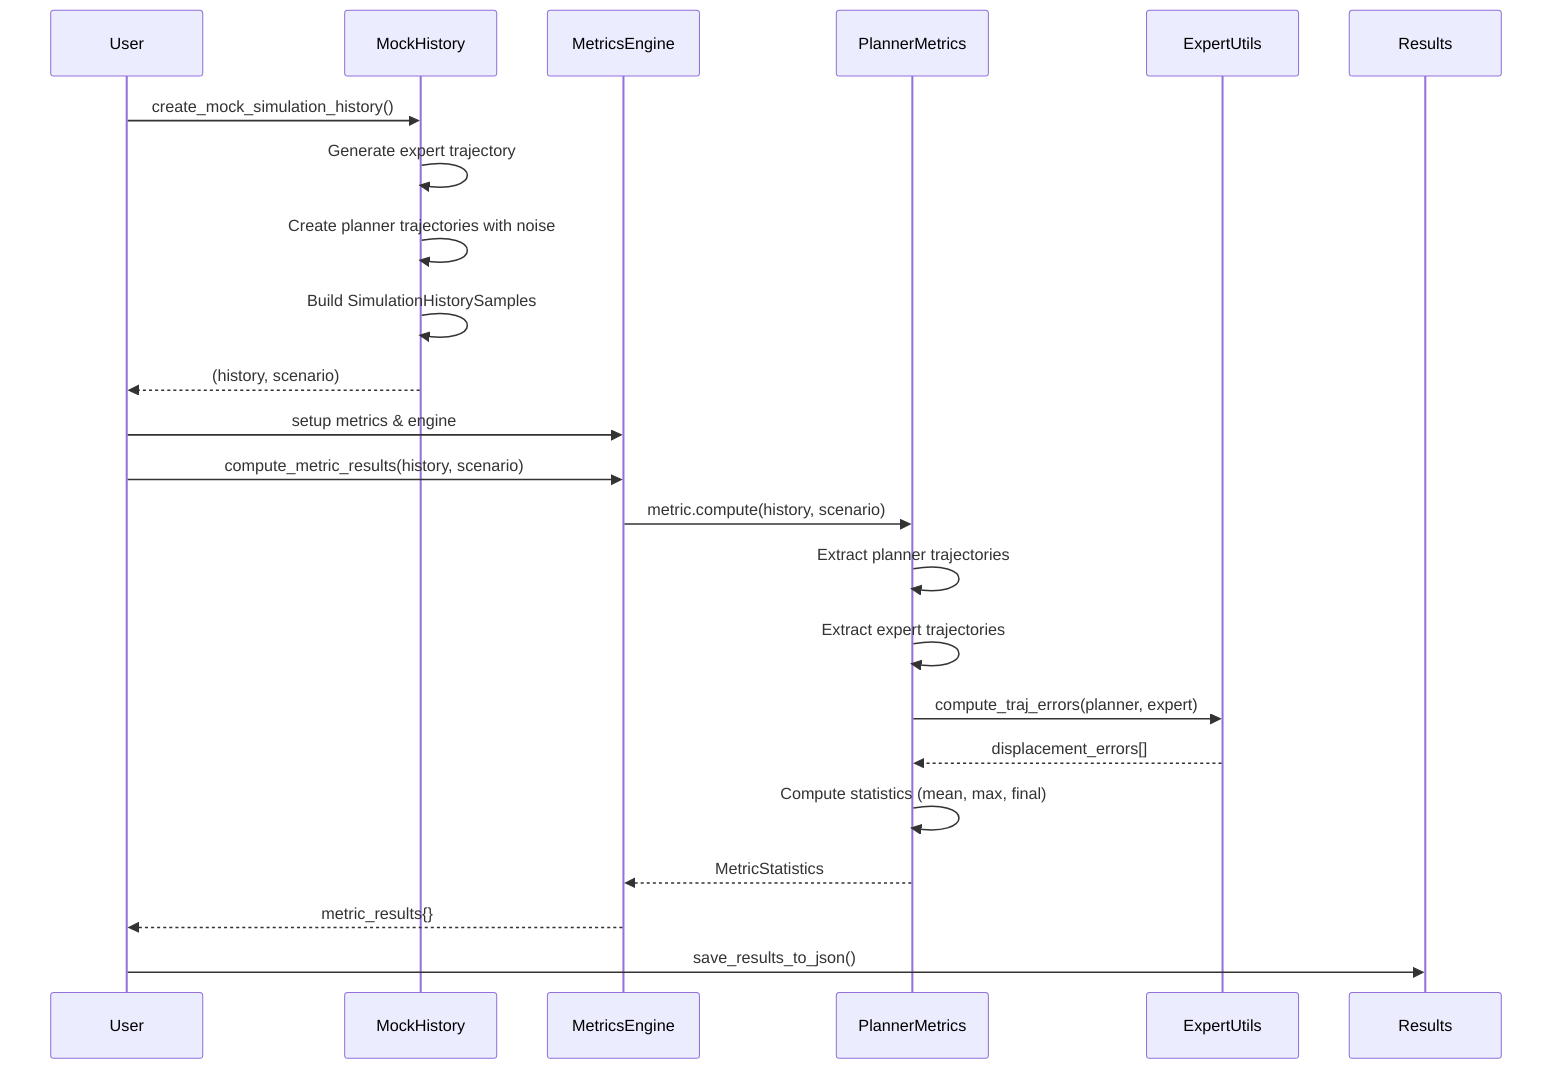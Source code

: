 sequenceDiagram
    participant U as User
    participant MH as MockHistory
    participant ME as MetricsEngine
    participant PM as PlannerMetrics
    participant EU as ExpertUtils
    participant R as Results
    
    U->>MH: create_mock_simulation_history()
    MH->>MH: Generate expert trajectory
    MH->>MH: Create planner trajectories with noise
    MH->>MH: Build SimulationHistorySamples
    MH-->>U: (history, scenario)
    
    U->>ME: setup metrics & engine
    U->>ME: compute_metric_results(history, scenario)
    
    ME->>PM: metric.compute(history, scenario)
    PM->>PM: Extract planner trajectories
    PM->>PM: Extract expert trajectories
    PM->>EU: compute_traj_errors(planner, expert)
    EU-->>PM: displacement_errors[]
    PM->>PM: Compute statistics (mean, max, final)
    PM-->>ME: MetricStatistics
    
    ME-->>U: metric_results{}
    U->>R: save_results_to_json()